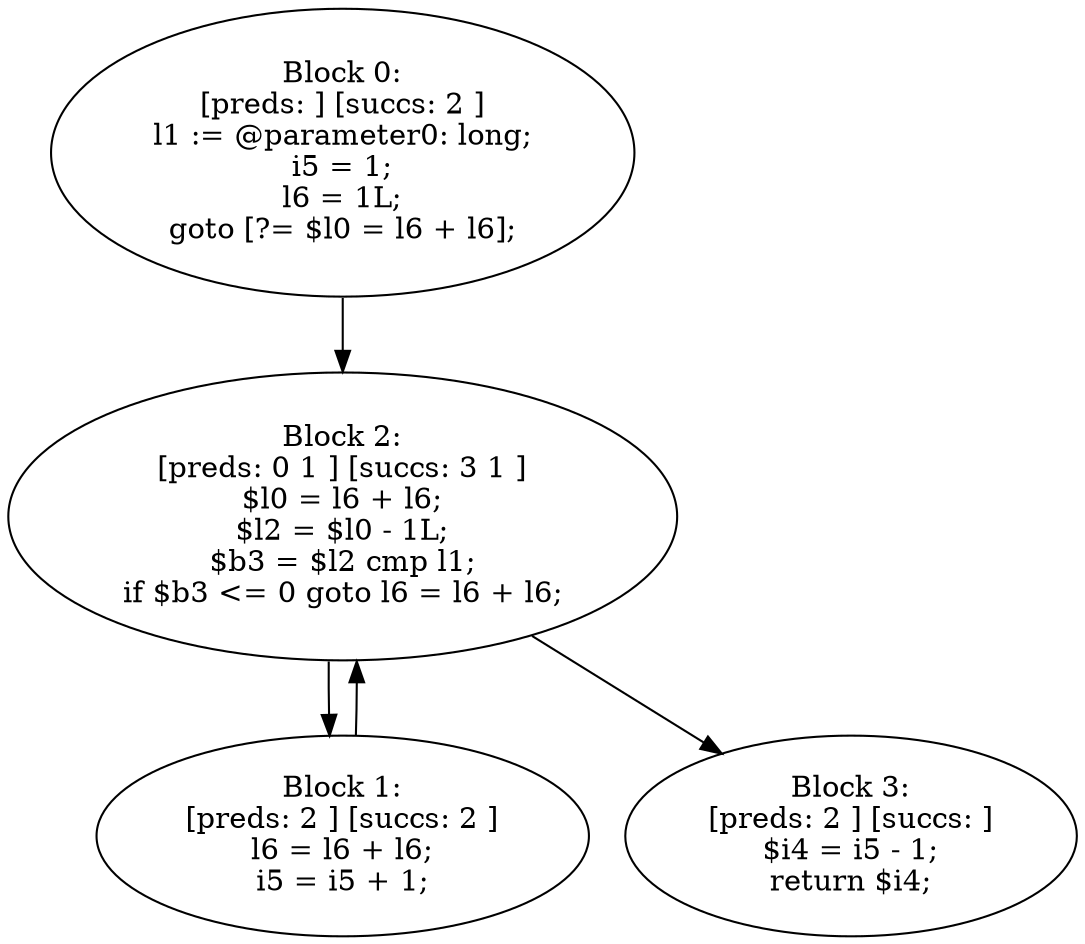 digraph "unitGraph" {
    "Block 0:
[preds: ] [succs: 2 ]
l1 := @parameter0: long;
i5 = 1;
l6 = 1L;
goto [?= $l0 = l6 + l6];
"
    "Block 1:
[preds: 2 ] [succs: 2 ]
l6 = l6 + l6;
i5 = i5 + 1;
"
    "Block 2:
[preds: 0 1 ] [succs: 3 1 ]
$l0 = l6 + l6;
$l2 = $l0 - 1L;
$b3 = $l2 cmp l1;
if $b3 <= 0 goto l6 = l6 + l6;
"
    "Block 3:
[preds: 2 ] [succs: ]
$i4 = i5 - 1;
return $i4;
"
    "Block 0:
[preds: ] [succs: 2 ]
l1 := @parameter0: long;
i5 = 1;
l6 = 1L;
goto [?= $l0 = l6 + l6];
"->"Block 2:
[preds: 0 1 ] [succs: 3 1 ]
$l0 = l6 + l6;
$l2 = $l0 - 1L;
$b3 = $l2 cmp l1;
if $b3 <= 0 goto l6 = l6 + l6;
";
    "Block 1:
[preds: 2 ] [succs: 2 ]
l6 = l6 + l6;
i5 = i5 + 1;
"->"Block 2:
[preds: 0 1 ] [succs: 3 1 ]
$l0 = l6 + l6;
$l2 = $l0 - 1L;
$b3 = $l2 cmp l1;
if $b3 <= 0 goto l6 = l6 + l6;
";
    "Block 2:
[preds: 0 1 ] [succs: 3 1 ]
$l0 = l6 + l6;
$l2 = $l0 - 1L;
$b3 = $l2 cmp l1;
if $b3 <= 0 goto l6 = l6 + l6;
"->"Block 3:
[preds: 2 ] [succs: ]
$i4 = i5 - 1;
return $i4;
";
    "Block 2:
[preds: 0 1 ] [succs: 3 1 ]
$l0 = l6 + l6;
$l2 = $l0 - 1L;
$b3 = $l2 cmp l1;
if $b3 <= 0 goto l6 = l6 + l6;
"->"Block 1:
[preds: 2 ] [succs: 2 ]
l6 = l6 + l6;
i5 = i5 + 1;
";
}
